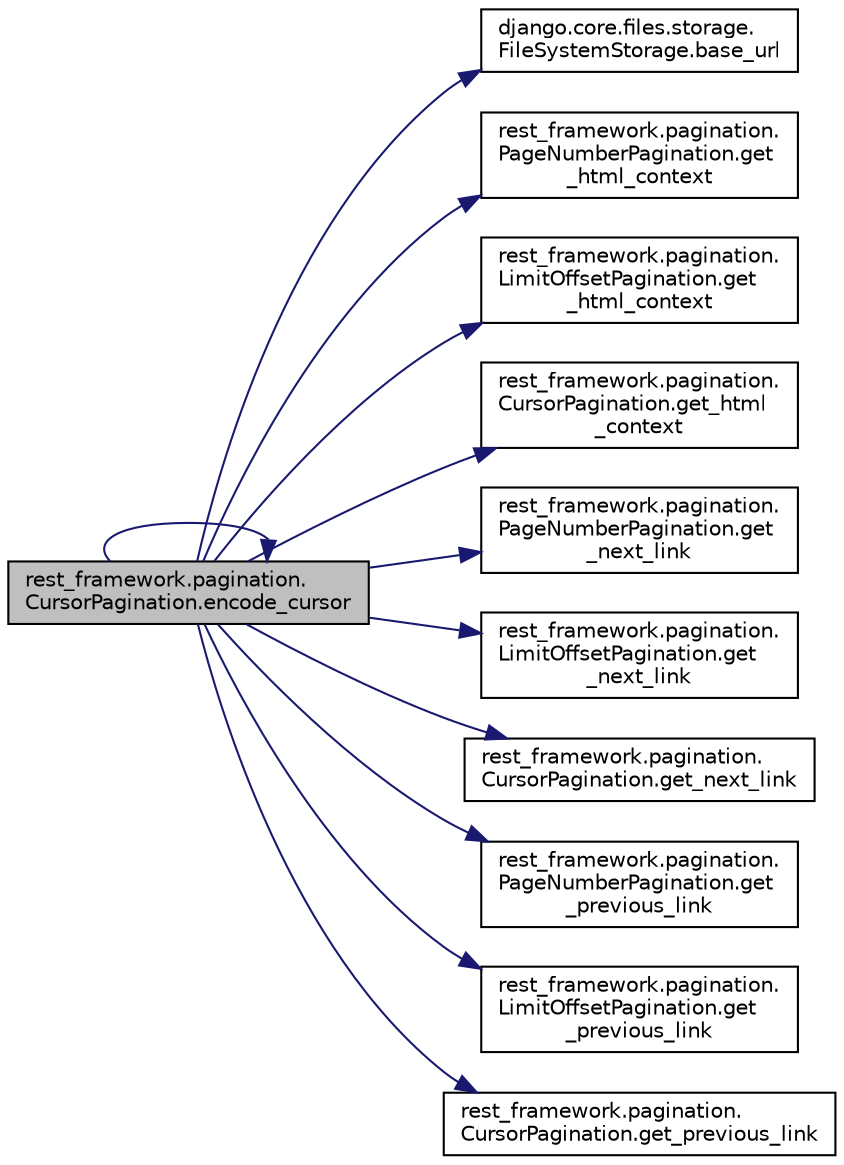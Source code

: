 digraph "rest_framework.pagination.CursorPagination.encode_cursor"
{
 // LATEX_PDF_SIZE
  edge [fontname="Helvetica",fontsize="10",labelfontname="Helvetica",labelfontsize="10"];
  node [fontname="Helvetica",fontsize="10",shape=record];
  rankdir="LR";
  Node1 [label="rest_framework.pagination.\lCursorPagination.encode_cursor",height=0.2,width=0.4,color="black", fillcolor="grey75", style="filled", fontcolor="black",tooltip=" "];
  Node1 -> Node2 [color="midnightblue",fontsize="10",style="solid",fontname="Helvetica"];
  Node2 [label="django.core.files.storage.\lFileSystemStorage.base_url",height=0.2,width=0.4,color="black", fillcolor="white", style="filled",URL="$db/da8/classdjango_1_1core_1_1files_1_1storage_1_1_file_system_storage.html#a11fe5ed84eaa1e66b58fe4c8035e490d",tooltip=" "];
  Node1 -> Node1 [color="midnightblue",fontsize="10",style="solid",fontname="Helvetica"];
  Node1 -> Node3 [color="midnightblue",fontsize="10",style="solid",fontname="Helvetica"];
  Node3 [label="rest_framework.pagination.\lPageNumberPagination.get\l_html_context",height=0.2,width=0.4,color="black", fillcolor="white", style="filled",URL="$d8/df4/classrest__framework_1_1pagination_1_1_page_number_pagination.html#a2e156f324641c68029b27f1824b0b56e",tooltip=" "];
  Node1 -> Node4 [color="midnightblue",fontsize="10",style="solid",fontname="Helvetica"];
  Node4 [label="rest_framework.pagination.\lLimitOffsetPagination.get\l_html_context",height=0.2,width=0.4,color="black", fillcolor="white", style="filled",URL="$db/d90/classrest__framework_1_1pagination_1_1_limit_offset_pagination.html#a664b2ba5c427c153572097b83fb52177",tooltip=" "];
  Node1 -> Node5 [color="midnightblue",fontsize="10",style="solid",fontname="Helvetica"];
  Node5 [label="rest_framework.pagination.\lCursorPagination.get_html\l_context",height=0.2,width=0.4,color="black", fillcolor="white", style="filled",URL="$d2/d73/classrest__framework_1_1pagination_1_1_cursor_pagination.html#afeaeb989ef090266656ab5f68717f3ea",tooltip=" "];
  Node1 -> Node6 [color="midnightblue",fontsize="10",style="solid",fontname="Helvetica"];
  Node6 [label="rest_framework.pagination.\lPageNumberPagination.get\l_next_link",height=0.2,width=0.4,color="black", fillcolor="white", style="filled",URL="$d8/df4/classrest__framework_1_1pagination_1_1_page_number_pagination.html#a07aaa90e5617b9b7bd34c435eb55df4f",tooltip=" "];
  Node1 -> Node7 [color="midnightblue",fontsize="10",style="solid",fontname="Helvetica"];
  Node7 [label="rest_framework.pagination.\lLimitOffsetPagination.get\l_next_link",height=0.2,width=0.4,color="black", fillcolor="white", style="filled",URL="$db/d90/classrest__framework_1_1pagination_1_1_limit_offset_pagination.html#aab32ebf645d5113c884b7f50586cc7b8",tooltip=" "];
  Node1 -> Node8 [color="midnightblue",fontsize="10",style="solid",fontname="Helvetica"];
  Node8 [label="rest_framework.pagination.\lCursorPagination.get_next_link",height=0.2,width=0.4,color="black", fillcolor="white", style="filled",URL="$d2/d73/classrest__framework_1_1pagination_1_1_cursor_pagination.html#a401ba548cbd0d9900f75c439851da667",tooltip=" "];
  Node1 -> Node9 [color="midnightblue",fontsize="10",style="solid",fontname="Helvetica"];
  Node9 [label="rest_framework.pagination.\lPageNumberPagination.get\l_previous_link",height=0.2,width=0.4,color="black", fillcolor="white", style="filled",URL="$d8/df4/classrest__framework_1_1pagination_1_1_page_number_pagination.html#a3bb9fd85fdc7e89997061f2ee9b3d8fb",tooltip=" "];
  Node1 -> Node10 [color="midnightblue",fontsize="10",style="solid",fontname="Helvetica"];
  Node10 [label="rest_framework.pagination.\lLimitOffsetPagination.get\l_previous_link",height=0.2,width=0.4,color="black", fillcolor="white", style="filled",URL="$db/d90/classrest__framework_1_1pagination_1_1_limit_offset_pagination.html#ad0af144e7dd39eeb3bdfa63690150dce",tooltip=" "];
  Node1 -> Node11 [color="midnightblue",fontsize="10",style="solid",fontname="Helvetica"];
  Node11 [label="rest_framework.pagination.\lCursorPagination.get_previous_link",height=0.2,width=0.4,color="black", fillcolor="white", style="filled",URL="$d2/d73/classrest__framework_1_1pagination_1_1_cursor_pagination.html#a934b90a544bc308be3ae131f60a3d09c",tooltip=" "];
}
